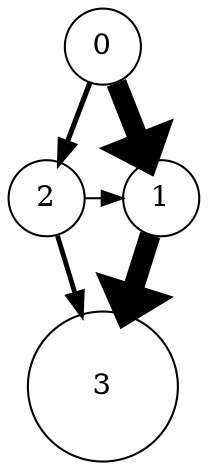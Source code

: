 strict digraph G {
0 [shape=circle,width=0.004059];
1 [shape=circle,width=0.002761];
2 [shape=circle,width=0.000084];
3 [shape=circle,width=0.993096];
{rank=same; 1; 2;}
0 -> 1  [penwidth=9.863692];
2 -> 1  [penwidth=1.000000];
0 -> 2  [penwidth=2.458310];
1 -> 3  [penwidth=10.000000];
2 -> 3  [penwidth=2.322002];
}